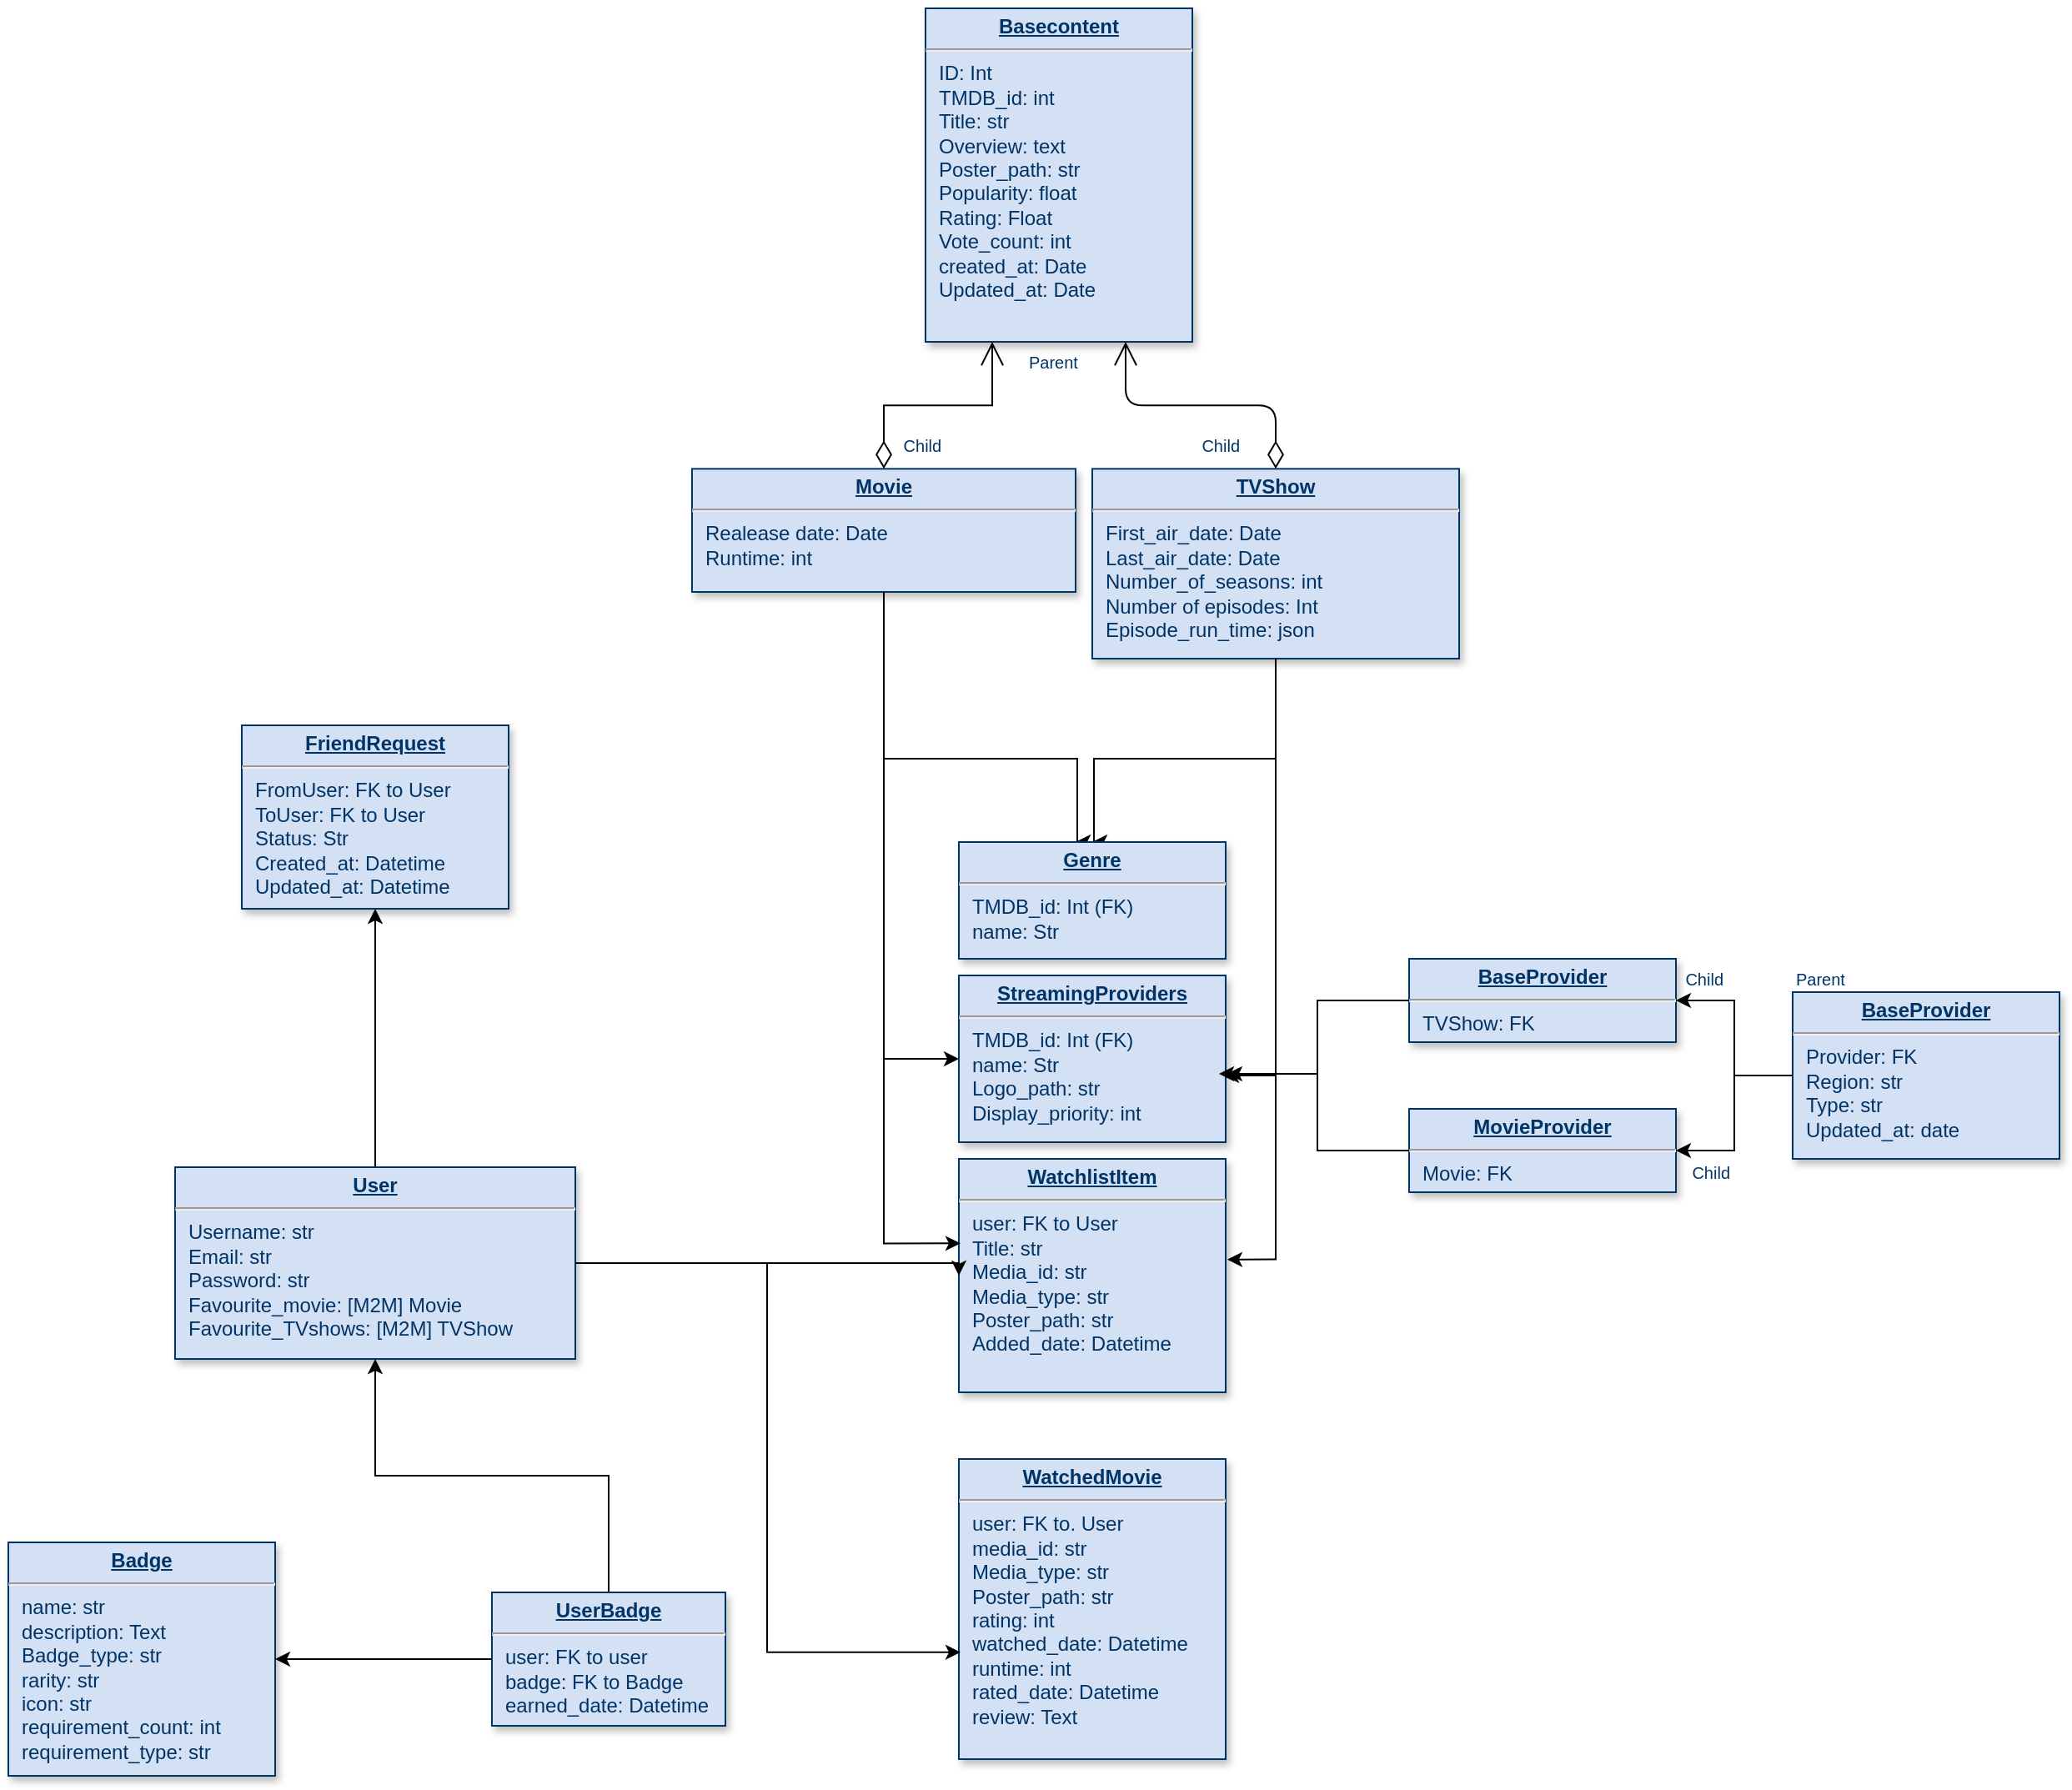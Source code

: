 <mxfile version="26.1.0">
  <diagram name="Page-1" id="efa7a0a1-bf9b-a30e-e6df-94a7791c09e9">
    <mxGraphModel dx="2388" dy="1118" grid="1" gridSize="10" guides="1" tooltips="1" connect="1" arrows="1" fold="1" page="1" pageScale="1" pageWidth="826" pageHeight="1169" background="none" math="0" shadow="0">
      <root>
        <mxCell id="0" />
        <mxCell id="1" parent="0" />
        <mxCell id="pS_yKs7K1aaiFx7XvbkK-136" style="edgeStyle=orthogonalEdgeStyle;rounded=0;orthogonalLoop=1;jettySize=auto;html=1;" parent="1" source="28" target="pS_yKs7K1aaiFx7XvbkK-134" edge="1">
          <mxGeometry relative="1" as="geometry" />
        </mxCell>
        <mxCell id="pS_yKs7K1aaiFx7XvbkK-137" style="edgeStyle=orthogonalEdgeStyle;rounded=0;orthogonalLoop=1;jettySize=auto;html=1;entryX=1;entryY=0.5;entryDx=0;entryDy=0;" parent="1" source="28" target="pS_yKs7K1aaiFx7XvbkK-135" edge="1">
          <mxGeometry relative="1" as="geometry" />
        </mxCell>
        <mxCell id="28" value="&lt;p style=&quot;margin: 0px; margin-top: 4px; text-align: center; text-decoration: underline;&quot;&gt;&lt;strong&gt;BaseProvider&lt;/strong&gt;&lt;/p&gt;&lt;hr&gt;&lt;p style=&quot;margin: 0px; margin-left: 8px;&quot;&gt;Provider: FK&lt;/p&gt;&lt;p style=&quot;margin: 0px; margin-left: 8px;&quot;&gt;Region: str&lt;/p&gt;&lt;p style=&quot;margin: 0px; margin-left: 8px;&quot;&gt;Type: str&lt;/p&gt;&lt;p style=&quot;margin: 0px; margin-left: 8px;&quot;&gt;Updated_at: date&lt;/p&gt;" style="verticalAlign=top;align=left;overflow=fill;fontSize=12;fontFamily=Helvetica;html=1;strokeColor=#003366;shadow=1;fillColor=#D4E1F5;fontColor=#003366" parent="1" vertex="1">
          <mxGeometry x="1100" y="1240" width="160" height="100" as="geometry" />
        </mxCell>
        <mxCell id="29" value="&lt;p style=&quot;margin: 0px; margin-top: 4px; text-align: center; text-decoration: underline;&quot;&gt;&lt;strong&gt;Basecontent&lt;/strong&gt;&lt;/p&gt;&lt;hr&gt;&lt;p style=&quot;margin: 0px; margin-left: 8px;&quot;&gt;ID: Int&lt;/p&gt;&lt;p style=&quot;margin: 0px; margin-left: 8px;&quot;&gt;TMDB_id: int&lt;/p&gt;&lt;p style=&quot;margin: 0px; margin-left: 8px;&quot;&gt;Title: str&lt;/p&gt;&lt;p style=&quot;margin: 0px; margin-left: 8px;&quot;&gt;Overview: text&lt;/p&gt;&lt;p style=&quot;margin: 0px; margin-left: 8px;&quot;&gt;Poster_path: str&lt;/p&gt;&lt;p style=&quot;margin: 0px; margin-left: 8px;&quot;&gt;Popularity: float&lt;/p&gt;&lt;p style=&quot;margin: 0px; margin-left: 8px;&quot;&gt;Rating: Float&lt;/p&gt;&lt;p style=&quot;margin: 0px; margin-left: 8px;&quot;&gt;Vote_count: int&lt;/p&gt;&lt;p style=&quot;margin: 0px; margin-left: 8px;&quot;&gt;created_at: Date&lt;br&gt;Updated_at: Date&lt;/p&gt;" style="verticalAlign=top;align=left;overflow=fill;fontSize=12;fontFamily=Helvetica;html=1;strokeColor=#003366;shadow=1;fillColor=#D4E1F5;fontColor=#003366" parent="1" vertex="1">
          <mxGeometry x="580.0" y="650.0" width="160" height="200" as="geometry" />
        </mxCell>
        <mxCell id="pS_yKs7K1aaiFx7XvbkK-116" style="edgeStyle=orthogonalEdgeStyle;rounded=0;orthogonalLoop=1;jettySize=auto;html=1;" parent="1" source="33" edge="1">
          <mxGeometry relative="1" as="geometry">
            <mxPoint x="680" y="1150" as="targetPoint" />
            <Array as="points">
              <mxPoint x="790" y="1100" />
              <mxPoint x="681" y="1100" />
              <mxPoint x="681" y="1150" />
            </Array>
          </mxGeometry>
        </mxCell>
        <mxCell id="33" value="&lt;p style=&quot;margin: 0px; margin-top: 4px; text-align: center; text-decoration: underline;&quot;&gt;&lt;strong&gt;TVShow&lt;/strong&gt;&lt;/p&gt;&lt;hr&gt;&lt;p style=&quot;margin: 0px; margin-left: 8px;&quot;&gt;First_air_date: Date&lt;/p&gt;&lt;p style=&quot;margin: 0px; margin-left: 8px;&quot;&gt;Last_air_date: Date&lt;/p&gt;&lt;p style=&quot;margin: 0px; margin-left: 8px;&quot;&gt;Number_of_seasons: int&lt;/p&gt;&lt;p style=&quot;margin: 0px; margin-left: 8px;&quot;&gt;Number of episodes: Int&lt;/p&gt;&lt;p style=&quot;margin: 0px; margin-left: 8px;&quot;&gt;Episode_run_time: json&lt;/p&gt;" style="verticalAlign=top;align=left;overflow=fill;fontSize=12;fontFamily=Helvetica;html=1;strokeColor=#003366;shadow=1;fillColor=#D4E1F5;fontColor=#003366" parent="1" vertex="1">
          <mxGeometry x="680" y="926.16" width="220" height="113.84" as="geometry" />
        </mxCell>
        <mxCell id="pS_yKs7K1aaiFx7XvbkK-115" style="edgeStyle=orthogonalEdgeStyle;rounded=0;orthogonalLoop=1;jettySize=auto;html=1;" parent="1" source="34" edge="1">
          <mxGeometry relative="1" as="geometry">
            <mxPoint x="670" y="1150" as="targetPoint" />
            <Array as="points">
              <mxPoint x="555" y="1100" />
              <mxPoint x="671" y="1100" />
              <mxPoint x="671" y="1150" />
            </Array>
          </mxGeometry>
        </mxCell>
        <mxCell id="pS_yKs7K1aaiFx7XvbkK-125" style="edgeStyle=orthogonalEdgeStyle;rounded=0;orthogonalLoop=1;jettySize=auto;html=1;entryX=0;entryY=0.5;entryDx=0;entryDy=0;" parent="1" source="34" target="pS_yKs7K1aaiFx7XvbkK-118" edge="1">
          <mxGeometry relative="1" as="geometry" />
        </mxCell>
        <mxCell id="34" value="&lt;p style=&quot;margin: 0px ; margin-top: 4px ; text-align: center ; text-decoration: underline&quot;&gt;&lt;strong&gt;Movie&lt;/strong&gt;&lt;/p&gt;&lt;hr&gt;&lt;p style=&quot;margin: 0px ; margin-left: 8px&quot;&gt;&lt;span style=&quot;background-color: transparent; color: light-dark(rgb(0, 51, 102), rgb(161, 205, 249));&quot;&gt;Realease date: Date&lt;/span&gt;&lt;/p&gt;&lt;p style=&quot;margin: 0px ; margin-left: 8px&quot;&gt;Runtime: int&lt;/p&gt;" style="verticalAlign=top;align=left;overflow=fill;fontSize=12;fontFamily=Helvetica;html=1;strokeColor=#003366;shadow=1;fillColor=#D4E1F5;fontColor=#003366" parent="1" vertex="1">
          <mxGeometry x="440" y="926.16" width="230" height="73.84" as="geometry" />
        </mxCell>
        <mxCell id="63" value="" style="endArrow=open;endSize=12;startArrow=diamondThin;startSize=14;startFill=0;edgeStyle=orthogonalEdgeStyle;entryX=0.75;entryY=1" parent="1" source="33" target="29" edge="1">
          <mxGeometry x="479.36" y="790" as="geometry">
            <mxPoint x="479.36" y="790" as="sourcePoint" />
            <mxPoint x="639.36" y="790" as="targetPoint" />
          </mxGeometry>
        </mxCell>
        <mxCell id="64" value="" style="resizable=0;align=left;verticalAlign=top;labelBackgroundColor=#ffffff;fontSize=10;strokeColor=#003366;shadow=1;fillColor=#D4E1F5;fontColor=#003366" parent="63" connectable="0" vertex="1">
          <mxGeometry x="-1" relative="1" as="geometry">
            <mxPoint x="-40" y="-26" as="offset" />
          </mxGeometry>
        </mxCell>
        <mxCell id="72" value="" style="endArrow=open;endSize=12;startArrow=diamondThin;startSize=14;startFill=0;edgeStyle=orthogonalEdgeStyle;entryX=0.25;entryY=1;rounded=0" parent="1" source="34" target="29" edge="1">
          <mxGeometry x="419.36" y="820" as="geometry">
            <mxPoint x="419.36" y="820" as="sourcePoint" />
            <mxPoint x="579.36" y="820" as="targetPoint" />
          </mxGeometry>
        </mxCell>
        <mxCell id="pS_yKs7K1aaiFx7XvbkK-117" value="&lt;p style=&quot;margin: 0px; margin-top: 4px; text-align: center; text-decoration: underline;&quot;&gt;&lt;strong&gt;Genre&lt;/strong&gt;&lt;/p&gt;&lt;hr&gt;&lt;p style=&quot;margin: 0px; margin-left: 8px;&quot;&gt;TMDB_id: Int (FK)&lt;/p&gt;&lt;p style=&quot;margin: 0px; margin-left: 8px;&quot;&gt;name: Str&lt;/p&gt;" style="verticalAlign=top;align=left;overflow=fill;fontSize=12;fontFamily=Helvetica;html=1;strokeColor=#003366;shadow=1;fillColor=#D4E1F5;fontColor=#003366" parent="1" vertex="1">
          <mxGeometry x="600" y="1150" width="160" height="70" as="geometry" />
        </mxCell>
        <mxCell id="pS_yKs7K1aaiFx7XvbkK-118" value="&lt;p style=&quot;margin: 0px; margin-top: 4px; text-align: center; text-decoration: underline;&quot;&gt;&lt;strong&gt;StreamingProviders&lt;/strong&gt;&lt;/p&gt;&lt;hr&gt;&lt;p style=&quot;margin: 0px; margin-left: 8px;&quot;&gt;TMDB_id: Int (FK)&lt;/p&gt;&lt;p style=&quot;margin: 0px; margin-left: 8px;&quot;&gt;name: Str&lt;/p&gt;&lt;p style=&quot;margin: 0px; margin-left: 8px;&quot;&gt;Logo_path: str&lt;/p&gt;&lt;p style=&quot;margin: 0px; margin-left: 8px;&quot;&gt;Display_priority: int&lt;/p&gt;" style="verticalAlign=top;align=left;overflow=fill;fontSize=12;fontFamily=Helvetica;html=1;strokeColor=#003366;shadow=1;fillColor=#D4E1F5;fontColor=#003366" parent="1" vertex="1">
          <mxGeometry x="600" y="1230" width="160" height="100" as="geometry" />
        </mxCell>
        <mxCell id="pS_yKs7K1aaiFx7XvbkK-119" value="&lt;p style=&quot;margin: 0px; margin-top: 4px; text-align: center; text-decoration: underline;&quot;&gt;&lt;strong&gt;WatchlistItem&lt;/strong&gt;&lt;/p&gt;&lt;hr&gt;&lt;p style=&quot;margin: 0px; margin-left: 8px;&quot;&gt;&lt;span style=&quot;background-color: transparent; color: light-dark(rgb(0, 51, 102), rgb(161, 205, 249));&quot;&gt;user: FK to User&lt;/span&gt;&lt;/p&gt;&lt;p style=&quot;margin: 0px; margin-left: 8px;&quot;&gt;Title: str&lt;/p&gt;&lt;p style=&quot;margin: 0px; margin-left: 8px;&quot;&gt;Media_id: str&lt;/p&gt;&lt;p style=&quot;margin: 0px; margin-left: 8px;&quot;&gt;Media_type: str&lt;/p&gt;&lt;p style=&quot;margin: 0px; margin-left: 8px;&quot;&gt;Poster_path: str&lt;/p&gt;&lt;p style=&quot;margin: 0px; margin-left: 8px;&quot;&gt;Added_date: Datetime&lt;/p&gt;" style="verticalAlign=top;align=left;overflow=fill;fontSize=12;fontFamily=Helvetica;html=1;strokeColor=#003366;shadow=1;fillColor=#D4E1F5;fontColor=#003366" parent="1" vertex="1">
          <mxGeometry x="600" y="1340" width="160" height="140" as="geometry" />
        </mxCell>
        <mxCell id="pS_yKs7K1aaiFx7XvbkK-123" style="edgeStyle=orthogonalEdgeStyle;rounded=0;orthogonalLoop=1;jettySize=auto;html=1;entryX=0;entryY=0.5;entryDx=0;entryDy=0;" parent="1" source="pS_yKs7K1aaiFx7XvbkK-122" target="pS_yKs7K1aaiFx7XvbkK-119" edge="1">
          <mxGeometry relative="1" as="geometry">
            <Array as="points">
              <mxPoint x="600" y="1403" />
            </Array>
          </mxGeometry>
        </mxCell>
        <mxCell id="MBMuRvWnBYHTbrtgpP0F-74" style="edgeStyle=orthogonalEdgeStyle;rounded=0;orthogonalLoop=1;jettySize=auto;html=1;entryX=0.5;entryY=1;entryDx=0;entryDy=0;" edge="1" parent="1" source="pS_yKs7K1aaiFx7XvbkK-122" target="MBMuRvWnBYHTbrtgpP0F-72">
          <mxGeometry relative="1" as="geometry" />
        </mxCell>
        <mxCell id="pS_yKs7K1aaiFx7XvbkK-122" value="&lt;p style=&quot;margin: 0px; margin-top: 4px; text-align: center; text-decoration: underline;&quot;&gt;&lt;strong&gt;User&lt;/strong&gt;&lt;/p&gt;&lt;hr&gt;&lt;p style=&quot;margin: 0px; margin-left: 8px;&quot;&gt;Username: str&lt;/p&gt;&lt;p style=&quot;margin: 0px; margin-left: 8px;&quot;&gt;Email: str&lt;/p&gt;&lt;p style=&quot;margin: 0px; margin-left: 8px;&quot;&gt;Password: str&lt;/p&gt;&lt;p style=&quot;margin: 0px; margin-left: 8px;&quot;&gt;Favourite_movie: [M2M] Movie&lt;/p&gt;&lt;p style=&quot;margin: 0px; margin-left: 8px;&quot;&gt;Favourite_TVshows: [M2M] TVShow&lt;/p&gt;&lt;p style=&quot;margin: 0px; margin-left: 8px;&quot;&gt;&lt;br&gt;&lt;/p&gt;" style="verticalAlign=top;align=left;overflow=fill;fontSize=12;fontFamily=Helvetica;html=1;strokeColor=#003366;shadow=1;fillColor=#D4E1F5;fontColor=#003366" parent="1" vertex="1">
          <mxGeometry x="130" y="1345" width="240" height="115" as="geometry" />
        </mxCell>
        <mxCell id="pS_yKs7K1aaiFx7XvbkK-124" style="edgeStyle=orthogonalEdgeStyle;rounded=0;orthogonalLoop=1;jettySize=auto;html=1;entryX=0.994;entryY=0.6;entryDx=0;entryDy=0;entryPerimeter=0;" parent="1" source="33" target="pS_yKs7K1aaiFx7XvbkK-118" edge="1">
          <mxGeometry relative="1" as="geometry" />
        </mxCell>
        <mxCell id="pS_yKs7K1aaiFx7XvbkK-126" style="edgeStyle=orthogonalEdgeStyle;rounded=0;orthogonalLoop=1;jettySize=auto;html=1;entryX=0.006;entryY=0.362;entryDx=0;entryDy=0;entryPerimeter=0;" parent="1" source="34" target="pS_yKs7K1aaiFx7XvbkK-119" edge="1">
          <mxGeometry relative="1" as="geometry" />
        </mxCell>
        <mxCell id="pS_yKs7K1aaiFx7XvbkK-127" style="edgeStyle=orthogonalEdgeStyle;rounded=0;orthogonalLoop=1;jettySize=auto;html=1;entryX=1.006;entryY=0.431;entryDx=0;entryDy=0;entryPerimeter=0;" parent="1" source="33" target="pS_yKs7K1aaiFx7XvbkK-119" edge="1">
          <mxGeometry relative="1" as="geometry" />
        </mxCell>
        <mxCell id="pS_yKs7K1aaiFx7XvbkK-134" value="&lt;p style=&quot;margin: 0px; margin-top: 4px; text-align: center; text-decoration: underline;&quot;&gt;&lt;strong&gt;BaseProvider&lt;/strong&gt;&lt;/p&gt;&lt;hr&gt;&lt;p style=&quot;margin: 0px; margin-left: 8px;&quot;&gt;TVShow: FK&lt;/p&gt;" style="verticalAlign=top;align=left;overflow=fill;fontSize=12;fontFamily=Helvetica;html=1;strokeColor=#003366;shadow=1;fillColor=#D4E1F5;fontColor=#003366" parent="1" vertex="1">
          <mxGeometry x="870" y="1220" width="160" height="50" as="geometry" />
        </mxCell>
        <mxCell id="pS_yKs7K1aaiFx7XvbkK-135" value="&lt;p style=&quot;margin: 0px; margin-top: 4px; text-align: center; text-decoration: underline;&quot;&gt;&lt;strong&gt;MovieProvider&lt;/strong&gt;&lt;/p&gt;&lt;hr&gt;&lt;p style=&quot;margin: 0px; margin-left: 8px;&quot;&gt;Movie: FK&lt;/p&gt;" style="verticalAlign=top;align=left;overflow=fill;fontSize=12;fontFamily=Helvetica;html=1;strokeColor=#003366;shadow=1;fillColor=#D4E1F5;fontColor=#003366" parent="1" vertex="1">
          <mxGeometry x="870" y="1310" width="160" height="50" as="geometry" />
        </mxCell>
        <mxCell id="pS_yKs7K1aaiFx7XvbkK-138" style="edgeStyle=orthogonalEdgeStyle;rounded=0;orthogonalLoop=1;jettySize=auto;html=1;entryX=1.006;entryY=0.59;entryDx=0;entryDy=0;entryPerimeter=0;" parent="1" source="pS_yKs7K1aaiFx7XvbkK-135" target="pS_yKs7K1aaiFx7XvbkK-118" edge="1">
          <mxGeometry relative="1" as="geometry" />
        </mxCell>
        <mxCell id="pS_yKs7K1aaiFx7XvbkK-139" style="edgeStyle=orthogonalEdgeStyle;rounded=0;orthogonalLoop=1;jettySize=auto;html=1;entryX=0.975;entryY=0.59;entryDx=0;entryDy=0;entryPerimeter=0;" parent="1" source="pS_yKs7K1aaiFx7XvbkK-134" target="pS_yKs7K1aaiFx7XvbkK-118" edge="1">
          <mxGeometry relative="1" as="geometry" />
        </mxCell>
        <mxCell id="pS_yKs7K1aaiFx7XvbkK-140" value="Parent" style="resizable=0;align=left;verticalAlign=top;labelBackgroundColor=#ffffff;fontSize=10;strokeColor=#003366;shadow=1;fillColor=#D4E1F5;fontColor=#003366" parent="1" connectable="0" vertex="1">
          <mxGeometry x="1100" y="1220.0" as="geometry" />
        </mxCell>
        <mxCell id="pS_yKs7K1aaiFx7XvbkK-141" value="Child" style="resizable=0;align=right;verticalAlign=top;labelBackgroundColor=#ffffff;fontSize=10;strokeColor=#003366;shadow=1;fillColor=#D4E1F5;fontColor=#003366" parent="1" connectable="0" vertex="1">
          <mxGeometry x="1060.0" y="1220.0" as="geometry" />
        </mxCell>
        <mxCell id="pS_yKs7K1aaiFx7XvbkK-142" value="Child" style="resizable=0;align=right;verticalAlign=top;labelBackgroundColor=#ffffff;fontSize=10;strokeColor=#003366;shadow=1;fillColor=#D4E1F5;fontColor=#003366" parent="1" connectable="0" vertex="1">
          <mxGeometry x="1100.0" y="1360.0" as="geometry">
            <mxPoint x="-36" y="-24" as="offset" />
          </mxGeometry>
        </mxCell>
        <mxCell id="pS_yKs7K1aaiFx7XvbkK-143" value="Parent" style="resizable=0;align=left;verticalAlign=top;labelBackgroundColor=#ffffff;fontSize=10;strokeColor=#003366;shadow=1;fillColor=#D4E1F5;fontColor=#003366" parent="1" connectable="0" vertex="1">
          <mxGeometry x="640" y="850.0" as="geometry" />
        </mxCell>
        <mxCell id="pS_yKs7K1aaiFx7XvbkK-144" value="Child" style="resizable=0;align=right;verticalAlign=top;labelBackgroundColor=#ffffff;fontSize=10;strokeColor=#003366;shadow=1;fillColor=#D4E1F5;fontColor=#003366" parent="1" connectable="0" vertex="1">
          <mxGeometry x="770.0" y="900.0" as="geometry" />
        </mxCell>
        <mxCell id="pS_yKs7K1aaiFx7XvbkK-145" value="Child" style="resizable=0;align=right;verticalAlign=top;labelBackgroundColor=#ffffff;fontSize=10;strokeColor=#003366;shadow=1;fillColor=#D4E1F5;fontColor=#003366" parent="1" connectable="0" vertex="1">
          <mxGeometry x="591.08" y="900.0" as="geometry" />
        </mxCell>
        <mxCell id="MBMuRvWnBYHTbrtgpP0F-72" value="&lt;p style=&quot;margin: 0px; margin-top: 4px; text-align: center; text-decoration: underline;&quot;&gt;&lt;strong&gt;FriendRequest&lt;/strong&gt;&lt;/p&gt;&lt;hr&gt;&lt;p style=&quot;margin: 0px; margin-left: 8px;&quot;&gt;FromUser: FK to User&lt;/p&gt;&lt;p style=&quot;margin: 0px; margin-left: 8px;&quot;&gt;ToUser: FK to User&lt;/p&gt;&lt;p style=&quot;margin: 0px; margin-left: 8px;&quot;&gt;Status: Str&lt;/p&gt;&lt;p style=&quot;margin: 0px; margin-left: 8px;&quot;&gt;Created_at: Datetime&lt;/p&gt;&lt;p style=&quot;margin: 0px; margin-left: 8px;&quot;&gt;Updated_at: Datetime&lt;/p&gt;" style="verticalAlign=top;align=left;overflow=fill;fontSize=12;fontFamily=Helvetica;html=1;strokeColor=#003366;shadow=1;fillColor=#D4E1F5;fontColor=#003366" vertex="1" parent="1">
          <mxGeometry x="170" y="1080" width="160" height="110" as="geometry" />
        </mxCell>
        <mxCell id="MBMuRvWnBYHTbrtgpP0F-75" value="&lt;p style=&quot;margin: 0px; margin-top: 4px; text-align: center; text-decoration: underline;&quot;&gt;&lt;strong&gt;Badge&lt;/strong&gt;&lt;/p&gt;&lt;hr&gt;&lt;p style=&quot;margin: 0px; margin-left: 8px;&quot;&gt;name: str&lt;/p&gt;&lt;p style=&quot;margin: 0px; margin-left: 8px;&quot;&gt;description: Text&lt;/p&gt;&lt;p style=&quot;margin: 0px; margin-left: 8px;&quot;&gt;Badge_type: str&lt;/p&gt;&lt;p style=&quot;margin: 0px; margin-left: 8px;&quot;&gt;rarity: str&lt;/p&gt;&lt;p style=&quot;margin: 0px; margin-left: 8px;&quot;&gt;icon: str&lt;/p&gt;&lt;p style=&quot;margin: 0px; margin-left: 8px;&quot;&gt;requirement_count: int&lt;/p&gt;&lt;p style=&quot;margin: 0px; margin-left: 8px;&quot;&gt;requirement_type: str&lt;/p&gt;" style="verticalAlign=top;align=left;overflow=fill;fontSize=12;fontFamily=Helvetica;html=1;strokeColor=#003366;shadow=1;fillColor=#D4E1F5;fontColor=#003366" vertex="1" parent="1">
          <mxGeometry x="30" y="1570" width="160" height="140" as="geometry" />
        </mxCell>
        <mxCell id="MBMuRvWnBYHTbrtgpP0F-80" style="edgeStyle=orthogonalEdgeStyle;rounded=0;orthogonalLoop=1;jettySize=auto;html=1;entryX=1;entryY=0.5;entryDx=0;entryDy=0;" edge="1" parent="1" source="MBMuRvWnBYHTbrtgpP0F-77" target="MBMuRvWnBYHTbrtgpP0F-75">
          <mxGeometry relative="1" as="geometry" />
        </mxCell>
        <mxCell id="MBMuRvWnBYHTbrtgpP0F-81" style="edgeStyle=orthogonalEdgeStyle;rounded=0;orthogonalLoop=1;jettySize=auto;html=1;entryX=0.5;entryY=1;entryDx=0;entryDy=0;" edge="1" parent="1" source="MBMuRvWnBYHTbrtgpP0F-77" target="pS_yKs7K1aaiFx7XvbkK-122">
          <mxGeometry relative="1" as="geometry" />
        </mxCell>
        <mxCell id="MBMuRvWnBYHTbrtgpP0F-77" value="&lt;p style=&quot;margin: 0px; margin-top: 4px; text-align: center; text-decoration: underline;&quot;&gt;&lt;strong&gt;UserBadge&lt;/strong&gt;&lt;/p&gt;&lt;hr&gt;&lt;p style=&quot;margin: 0px; margin-left: 8px;&quot;&gt;user: FK to user&lt;/p&gt;&lt;p style=&quot;margin: 0px; margin-left: 8px;&quot;&gt;badge: FK to Badge&lt;/p&gt;&lt;p style=&quot;margin: 0px; margin-left: 8px;&quot;&gt;earned_date: Datetime&lt;/p&gt;" style="verticalAlign=top;align=left;overflow=fill;fontSize=12;fontFamily=Helvetica;html=1;strokeColor=#003366;shadow=1;fillColor=#D4E1F5;fontColor=#003366" vertex="1" parent="1">
          <mxGeometry x="320" y="1600" width="140" height="80" as="geometry" />
        </mxCell>
        <mxCell id="MBMuRvWnBYHTbrtgpP0F-83" value="&lt;p style=&quot;margin: 0px; margin-top: 4px; text-align: center; text-decoration: underline;&quot;&gt;&lt;strong&gt;WatchedMovie&lt;/strong&gt;&lt;/p&gt;&lt;hr&gt;&lt;p style=&quot;margin: 0px; margin-left: 8px;&quot;&gt;user: FK to. User&lt;/p&gt;&lt;p style=&quot;margin: 0px; margin-left: 8px;&quot;&gt;media_id: str&lt;/p&gt;&lt;p style=&quot;margin: 0px; margin-left: 8px;&quot;&gt;Media_type: str&lt;/p&gt;&lt;p style=&quot;margin: 0px; margin-left: 8px;&quot;&gt;Poster_path: str&lt;/p&gt;&lt;p style=&quot;margin: 0px; margin-left: 8px;&quot;&gt;rating: int&lt;/p&gt;&lt;p style=&quot;margin: 0px; margin-left: 8px;&quot;&gt;watched_date: Datetime&lt;/p&gt;&lt;p style=&quot;margin: 0px; margin-left: 8px;&quot;&gt;runtime: int&lt;/p&gt;&lt;p style=&quot;margin: 0px; margin-left: 8px;&quot;&gt;rated_date: Datetime&lt;/p&gt;&lt;p style=&quot;margin: 0px; margin-left: 8px;&quot;&gt;review: Text&lt;/p&gt;" style="verticalAlign=top;align=left;overflow=fill;fontSize=12;fontFamily=Helvetica;html=1;strokeColor=#003366;shadow=1;fillColor=#D4E1F5;fontColor=#003366" vertex="1" parent="1">
          <mxGeometry x="600" y="1520" width="160" height="180" as="geometry" />
        </mxCell>
        <mxCell id="MBMuRvWnBYHTbrtgpP0F-84" style="edgeStyle=orthogonalEdgeStyle;rounded=0;orthogonalLoop=1;jettySize=auto;html=1;entryX=0.006;entryY=0.644;entryDx=0;entryDy=0;entryPerimeter=0;" edge="1" parent="1" source="pS_yKs7K1aaiFx7XvbkK-122" target="MBMuRvWnBYHTbrtgpP0F-83">
          <mxGeometry relative="1" as="geometry" />
        </mxCell>
      </root>
    </mxGraphModel>
  </diagram>
</mxfile>
